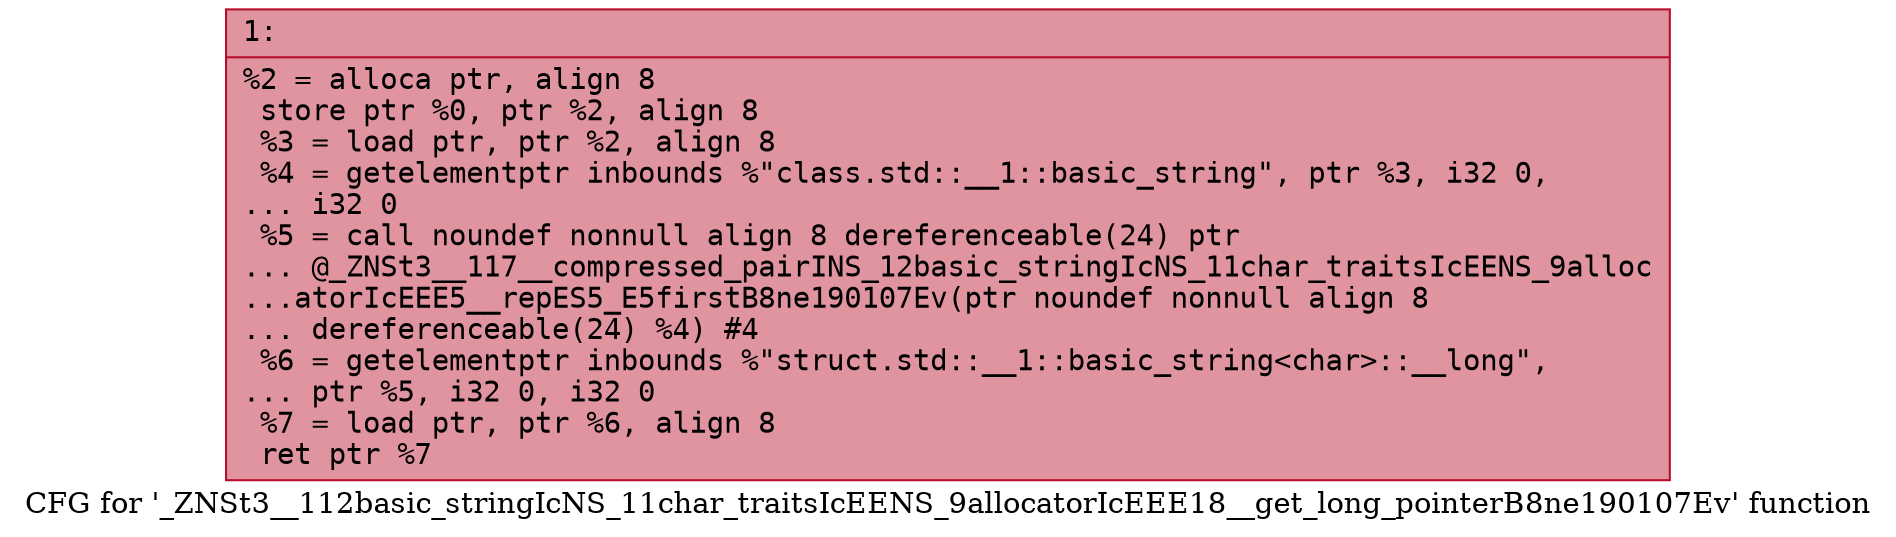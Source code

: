 digraph "CFG for '_ZNSt3__112basic_stringIcNS_11char_traitsIcEENS_9allocatorIcEEE18__get_long_pointerB8ne190107Ev' function" {
	label="CFG for '_ZNSt3__112basic_stringIcNS_11char_traitsIcEENS_9allocatorIcEEE18__get_long_pointerB8ne190107Ev' function";

	Node0x60000093f480 [shape=record,color="#b70d28ff", style=filled, fillcolor="#b70d2870" fontname="Courier",label="{1:\l|  %2 = alloca ptr, align 8\l  store ptr %0, ptr %2, align 8\l  %3 = load ptr, ptr %2, align 8\l  %4 = getelementptr inbounds %\"class.std::__1::basic_string\", ptr %3, i32 0,\l... i32 0\l  %5 = call noundef nonnull align 8 dereferenceable(24) ptr\l... @_ZNSt3__117__compressed_pairINS_12basic_stringIcNS_11char_traitsIcEENS_9alloc\l...atorIcEEE5__repES5_E5firstB8ne190107Ev(ptr noundef nonnull align 8\l... dereferenceable(24) %4) #4\l  %6 = getelementptr inbounds %\"struct.std::__1::basic_string\<char\>::__long\",\l... ptr %5, i32 0, i32 0\l  %7 = load ptr, ptr %6, align 8\l  ret ptr %7\l}"];
}
